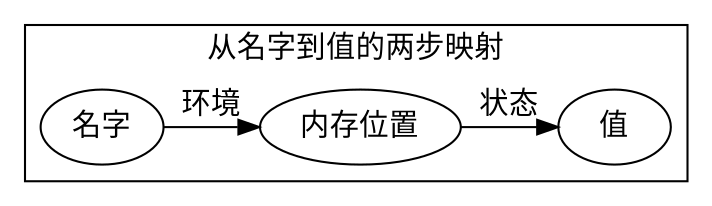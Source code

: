 digraph
{
    subgraph cluster1
    {
        label="从名字到值的两步映射"
        e1 [label = "名字"];
        e2 [label = "内存位置"];
        e3 [label = "值"];
        e1 -> e2 [label = "环境"];
        e2 -> e3 [label = "状态"];
        subgraph 
        {
            rank = same; e1; e2; e3;
        }
    }
}